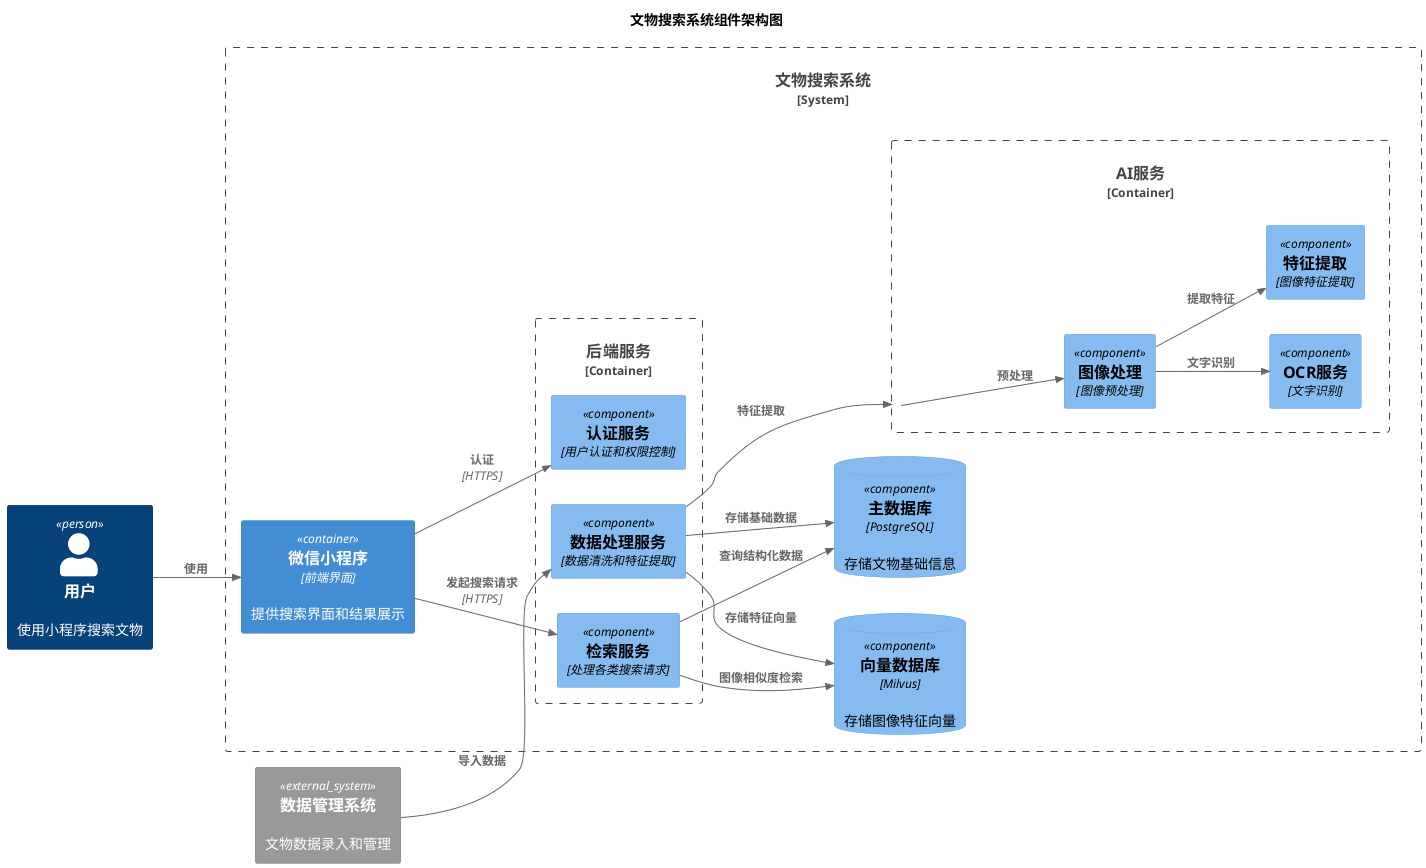 @startuml
!include <C4/C4_Component>

LAYOUT_LEFT_RIGHT()

title 文物搜索系统组件架构图

Person(user, "用户", "使用小程序搜索文物")

System_Boundary(search_system, "文物搜索系统") {
    Container(miniapp, "微信小程序", "前端界面", "提供搜索界面和结果展示")

    ComponentDb(main_db, "主数据库", "PostgreSQL", "存储文物基础信息")
    ComponentDb(vector_db, "向量数据库", "Milvus", "存储图像特征向量")

    Container_Boundary(backend, "后端服务") {
        Component(search_service, "检索服务", "处理各类搜索请求")
        Component(data_process, "数据处理服务", "数据清洗和特征提取")
        Component(auth_service, "认证服务", "用户认证和权限控制")
    }

    Container_Boundary(ai_service, "AI服务") {
        Component(ocr, "OCR服务", "文字识别")
        Component(feature_extract, "特征提取", "图像特征提取")
        Component(img_process, "图像处理", "图像预处理")
    }
}

System_Ext(cms, "数据管理系统", "文物数据录入和管理")

Rel(user, miniapp, "使用")
Rel(miniapp, search_service, "发起搜索请求", "HTTPS")
Rel(miniapp, auth_service, "认证", "HTTPS")

Rel(search_service, main_db, "查询结构化数据")
Rel(search_service, vector_db, "图像相似度检索")

Rel(cms, data_process, "导入数据")
Rel(data_process, main_db, "存储基础数据")
Rel(data_process, ai_service, "特征提取")
Rel(data_process, vector_db, "存储特征向量")

Rel(ai_service, img_process, "预处理")
Rel(img_process, feature_extract, "提取特征")
Rel(img_process, ocr, "文字识别")

@enduml
